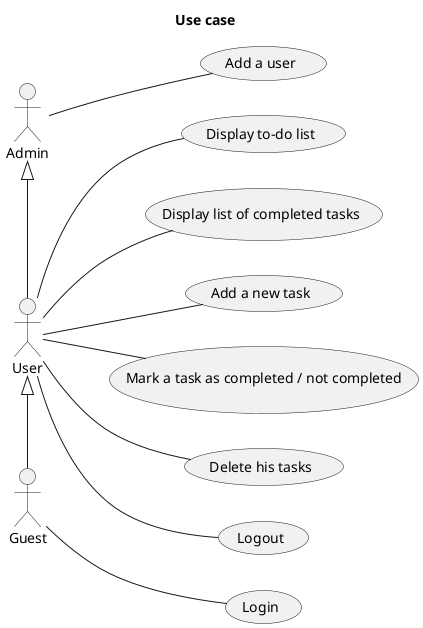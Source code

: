 @startuml
title "Use case"

left to right direction

actor Admin
actor User
actor Guest

Guest -- (Login)

User -- (Display to-do list)
User -- (Display list of completed tasks)
User -- (Add a new task)
User -- (Mark a task as completed / not completed)
User -- (Delete his tasks)
User -- (Logout)

Admin -- (Add a user)

Admin <|- User
User <|- Guest

@enduml
